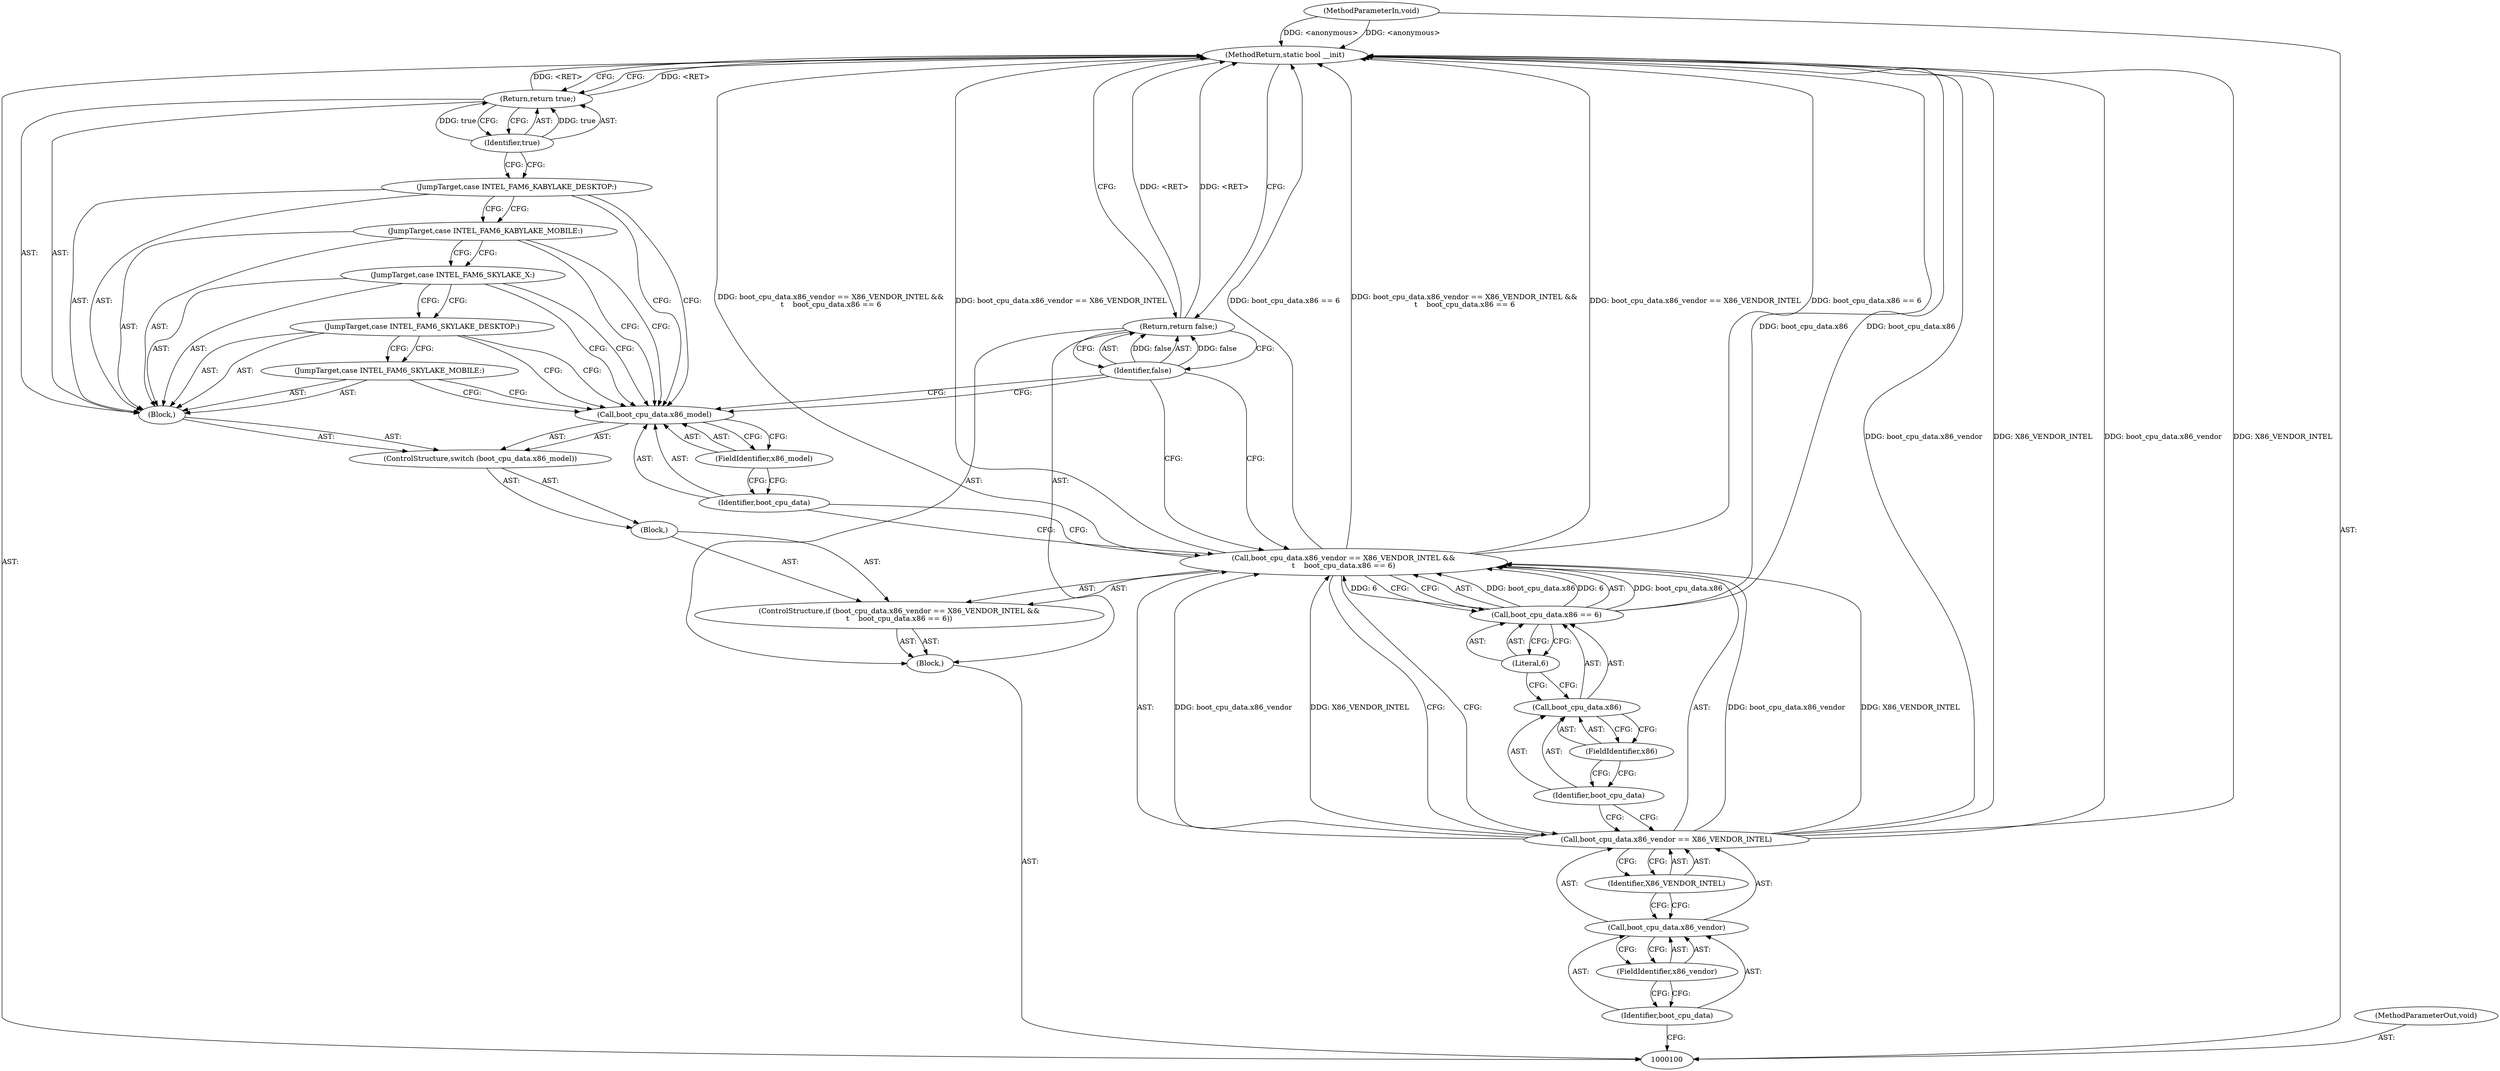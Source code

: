 digraph "1_linux_fdf82a7856b32d905c39afc85e34364491e46346" {
"1000130" [label="(MethodReturn,static bool __init)"];
"1000101" [label="(MethodParameterIn,void)"];
"1000151" [label="(MethodParameterOut,void)"];
"1000125" [label="(JumpTarget,case INTEL_FAM6_KABYLAKE_DESKTOP:)"];
"1000127" [label="(Identifier,true)"];
"1000126" [label="(Return,return true;)"];
"1000128" [label="(Return,return false;)"];
"1000129" [label="(Identifier,false)"];
"1000102" [label="(Block,)"];
"1000103" [label="(ControlStructure,if (boot_cpu_data.x86_vendor == X86_VENDOR_INTEL &&\n\t    boot_cpu_data.x86 == 6))"];
"1000108" [label="(FieldIdentifier,x86_vendor)"];
"1000109" [label="(Identifier,X86_VENDOR_INTEL)"];
"1000104" [label="(Call,boot_cpu_data.x86_vendor == X86_VENDOR_INTEL &&\n\t    boot_cpu_data.x86 == 6)"];
"1000105" [label="(Call,boot_cpu_data.x86_vendor == X86_VENDOR_INTEL)"];
"1000106" [label="(Call,boot_cpu_data.x86_vendor)"];
"1000107" [label="(Identifier,boot_cpu_data)"];
"1000113" [label="(FieldIdentifier,x86)"];
"1000114" [label="(Literal,6)"];
"1000115" [label="(Block,)"];
"1000110" [label="(Call,boot_cpu_data.x86 == 6)"];
"1000111" [label="(Call,boot_cpu_data.x86)"];
"1000112" [label="(Identifier,boot_cpu_data)"];
"1000117" [label="(Call,boot_cpu_data.x86_model)"];
"1000118" [label="(Identifier,boot_cpu_data)"];
"1000116" [label="(ControlStructure,switch (boot_cpu_data.x86_model))"];
"1000119" [label="(FieldIdentifier,x86_model)"];
"1000120" [label="(Block,)"];
"1000121" [label="(JumpTarget,case INTEL_FAM6_SKYLAKE_MOBILE:)"];
"1000122" [label="(JumpTarget,case INTEL_FAM6_SKYLAKE_DESKTOP:)"];
"1000123" [label="(JumpTarget,case INTEL_FAM6_SKYLAKE_X:)"];
"1000124" [label="(JumpTarget,case INTEL_FAM6_KABYLAKE_MOBILE:)"];
"1000130" -> "1000100"  [label="AST: "];
"1000130" -> "1000126"  [label="CFG: "];
"1000130" -> "1000128"  [label="CFG: "];
"1000126" -> "1000130"  [label="DDG: <RET>"];
"1000104" -> "1000130"  [label="DDG: boot_cpu_data.x86_vendor == X86_VENDOR_INTEL &&\n\t    boot_cpu_data.x86 == 6"];
"1000104" -> "1000130"  [label="DDG: boot_cpu_data.x86_vendor == X86_VENDOR_INTEL"];
"1000104" -> "1000130"  [label="DDG: boot_cpu_data.x86 == 6"];
"1000110" -> "1000130"  [label="DDG: boot_cpu_data.x86"];
"1000101" -> "1000130"  [label="DDG: <anonymous>"];
"1000105" -> "1000130"  [label="DDG: boot_cpu_data.x86_vendor"];
"1000105" -> "1000130"  [label="DDG: X86_VENDOR_INTEL"];
"1000128" -> "1000130"  [label="DDG: <RET>"];
"1000101" -> "1000100"  [label="AST: "];
"1000101" -> "1000130"  [label="DDG: <anonymous>"];
"1000151" -> "1000100"  [label="AST: "];
"1000125" -> "1000120"  [label="AST: "];
"1000125" -> "1000117"  [label="CFG: "];
"1000125" -> "1000124"  [label="CFG: "];
"1000127" -> "1000125"  [label="CFG: "];
"1000127" -> "1000126"  [label="AST: "];
"1000127" -> "1000125"  [label="CFG: "];
"1000126" -> "1000127"  [label="CFG: "];
"1000127" -> "1000126"  [label="DDG: true"];
"1000126" -> "1000120"  [label="AST: "];
"1000126" -> "1000127"  [label="CFG: "];
"1000127" -> "1000126"  [label="AST: "];
"1000130" -> "1000126"  [label="CFG: "];
"1000126" -> "1000130"  [label="DDG: <RET>"];
"1000127" -> "1000126"  [label="DDG: true"];
"1000128" -> "1000102"  [label="AST: "];
"1000128" -> "1000129"  [label="CFG: "];
"1000129" -> "1000128"  [label="AST: "];
"1000130" -> "1000128"  [label="CFG: "];
"1000128" -> "1000130"  [label="DDG: <RET>"];
"1000129" -> "1000128"  [label="DDG: false"];
"1000129" -> "1000128"  [label="AST: "];
"1000129" -> "1000117"  [label="CFG: "];
"1000129" -> "1000104"  [label="CFG: "];
"1000128" -> "1000129"  [label="CFG: "];
"1000129" -> "1000128"  [label="DDG: false"];
"1000102" -> "1000100"  [label="AST: "];
"1000103" -> "1000102"  [label="AST: "];
"1000128" -> "1000102"  [label="AST: "];
"1000103" -> "1000102"  [label="AST: "];
"1000104" -> "1000103"  [label="AST: "];
"1000115" -> "1000103"  [label="AST: "];
"1000108" -> "1000106"  [label="AST: "];
"1000108" -> "1000107"  [label="CFG: "];
"1000106" -> "1000108"  [label="CFG: "];
"1000109" -> "1000105"  [label="AST: "];
"1000109" -> "1000106"  [label="CFG: "];
"1000105" -> "1000109"  [label="CFG: "];
"1000104" -> "1000103"  [label="AST: "];
"1000104" -> "1000105"  [label="CFG: "];
"1000104" -> "1000110"  [label="CFG: "];
"1000105" -> "1000104"  [label="AST: "];
"1000110" -> "1000104"  [label="AST: "];
"1000118" -> "1000104"  [label="CFG: "];
"1000129" -> "1000104"  [label="CFG: "];
"1000104" -> "1000130"  [label="DDG: boot_cpu_data.x86_vendor == X86_VENDOR_INTEL &&\n\t    boot_cpu_data.x86 == 6"];
"1000104" -> "1000130"  [label="DDG: boot_cpu_data.x86_vendor == X86_VENDOR_INTEL"];
"1000104" -> "1000130"  [label="DDG: boot_cpu_data.x86 == 6"];
"1000105" -> "1000104"  [label="DDG: boot_cpu_data.x86_vendor"];
"1000105" -> "1000104"  [label="DDG: X86_VENDOR_INTEL"];
"1000110" -> "1000104"  [label="DDG: boot_cpu_data.x86"];
"1000110" -> "1000104"  [label="DDG: 6"];
"1000105" -> "1000104"  [label="AST: "];
"1000105" -> "1000109"  [label="CFG: "];
"1000106" -> "1000105"  [label="AST: "];
"1000109" -> "1000105"  [label="AST: "];
"1000112" -> "1000105"  [label="CFG: "];
"1000104" -> "1000105"  [label="CFG: "];
"1000105" -> "1000130"  [label="DDG: boot_cpu_data.x86_vendor"];
"1000105" -> "1000130"  [label="DDG: X86_VENDOR_INTEL"];
"1000105" -> "1000104"  [label="DDG: boot_cpu_data.x86_vendor"];
"1000105" -> "1000104"  [label="DDG: X86_VENDOR_INTEL"];
"1000106" -> "1000105"  [label="AST: "];
"1000106" -> "1000108"  [label="CFG: "];
"1000107" -> "1000106"  [label="AST: "];
"1000108" -> "1000106"  [label="AST: "];
"1000109" -> "1000106"  [label="CFG: "];
"1000107" -> "1000106"  [label="AST: "];
"1000107" -> "1000100"  [label="CFG: "];
"1000108" -> "1000107"  [label="CFG: "];
"1000113" -> "1000111"  [label="AST: "];
"1000113" -> "1000112"  [label="CFG: "];
"1000111" -> "1000113"  [label="CFG: "];
"1000114" -> "1000110"  [label="AST: "];
"1000114" -> "1000111"  [label="CFG: "];
"1000110" -> "1000114"  [label="CFG: "];
"1000115" -> "1000103"  [label="AST: "];
"1000116" -> "1000115"  [label="AST: "];
"1000110" -> "1000104"  [label="AST: "];
"1000110" -> "1000114"  [label="CFG: "];
"1000111" -> "1000110"  [label="AST: "];
"1000114" -> "1000110"  [label="AST: "];
"1000104" -> "1000110"  [label="CFG: "];
"1000110" -> "1000130"  [label="DDG: boot_cpu_data.x86"];
"1000110" -> "1000104"  [label="DDG: boot_cpu_data.x86"];
"1000110" -> "1000104"  [label="DDG: 6"];
"1000111" -> "1000110"  [label="AST: "];
"1000111" -> "1000113"  [label="CFG: "];
"1000112" -> "1000111"  [label="AST: "];
"1000113" -> "1000111"  [label="AST: "];
"1000114" -> "1000111"  [label="CFG: "];
"1000112" -> "1000111"  [label="AST: "];
"1000112" -> "1000105"  [label="CFG: "];
"1000113" -> "1000112"  [label="CFG: "];
"1000117" -> "1000116"  [label="AST: "];
"1000117" -> "1000119"  [label="CFG: "];
"1000118" -> "1000117"  [label="AST: "];
"1000119" -> "1000117"  [label="AST: "];
"1000121" -> "1000117"  [label="CFG: "];
"1000122" -> "1000117"  [label="CFG: "];
"1000123" -> "1000117"  [label="CFG: "];
"1000124" -> "1000117"  [label="CFG: "];
"1000125" -> "1000117"  [label="CFG: "];
"1000129" -> "1000117"  [label="CFG: "];
"1000118" -> "1000117"  [label="AST: "];
"1000118" -> "1000104"  [label="CFG: "];
"1000119" -> "1000118"  [label="CFG: "];
"1000116" -> "1000115"  [label="AST: "];
"1000117" -> "1000116"  [label="AST: "];
"1000120" -> "1000116"  [label="AST: "];
"1000119" -> "1000117"  [label="AST: "];
"1000119" -> "1000118"  [label="CFG: "];
"1000117" -> "1000119"  [label="CFG: "];
"1000120" -> "1000116"  [label="AST: "];
"1000121" -> "1000120"  [label="AST: "];
"1000122" -> "1000120"  [label="AST: "];
"1000123" -> "1000120"  [label="AST: "];
"1000124" -> "1000120"  [label="AST: "];
"1000125" -> "1000120"  [label="AST: "];
"1000126" -> "1000120"  [label="AST: "];
"1000121" -> "1000120"  [label="AST: "];
"1000121" -> "1000117"  [label="CFG: "];
"1000122" -> "1000121"  [label="CFG: "];
"1000122" -> "1000120"  [label="AST: "];
"1000122" -> "1000117"  [label="CFG: "];
"1000122" -> "1000121"  [label="CFG: "];
"1000123" -> "1000122"  [label="CFG: "];
"1000123" -> "1000120"  [label="AST: "];
"1000123" -> "1000117"  [label="CFG: "];
"1000123" -> "1000122"  [label="CFG: "];
"1000124" -> "1000123"  [label="CFG: "];
"1000124" -> "1000120"  [label="AST: "];
"1000124" -> "1000117"  [label="CFG: "];
"1000124" -> "1000123"  [label="CFG: "];
"1000125" -> "1000124"  [label="CFG: "];
}
